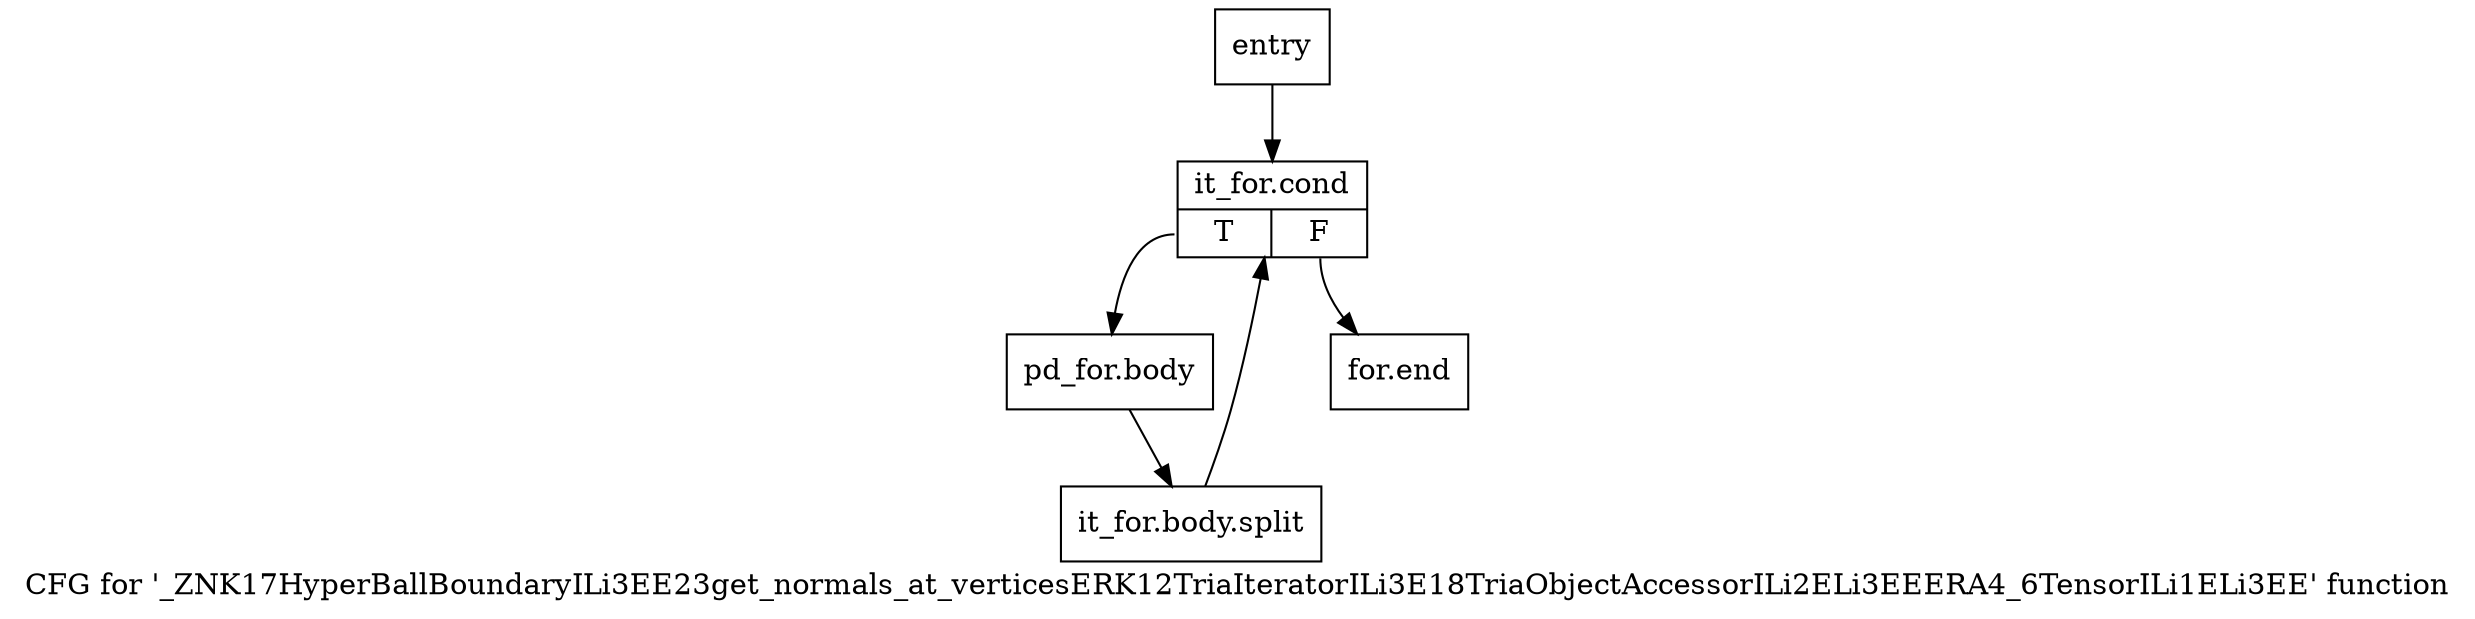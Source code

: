 digraph "CFG for '_ZNK17HyperBallBoundaryILi3EE23get_normals_at_verticesERK12TriaIteratorILi3E18TriaObjectAccessorILi2ELi3EEERA4_6TensorILi1ELi3EE' function" {
	label="CFG for '_ZNK17HyperBallBoundaryILi3EE23get_normals_at_verticesERK12TriaIteratorILi3E18TriaObjectAccessorILi2ELi3EEERA4_6TensorILi1ELi3EE' function";

	Node0x84ded10 [shape=record,label="{entry}"];
	Node0x84ded10 -> Node0x84ded60;
	Node0x84ded60 [shape=record,label="{it_for.cond|{<s0>T|<s1>F}}"];
	Node0x84ded60:s0 -> Node0x84dedb0;
	Node0x84ded60:s1 -> Node0x84dee00;
	Node0x84dedb0 [shape=record,label="{pd_for.body}"];
	Node0x84dedb0 -> Node0xc71cce0;
	Node0xc71cce0 [shape=record,label="{it_for.body.split}"];
	Node0xc71cce0 -> Node0x84ded60;
	Node0x84dee00 [shape=record,label="{for.end}"];
}

